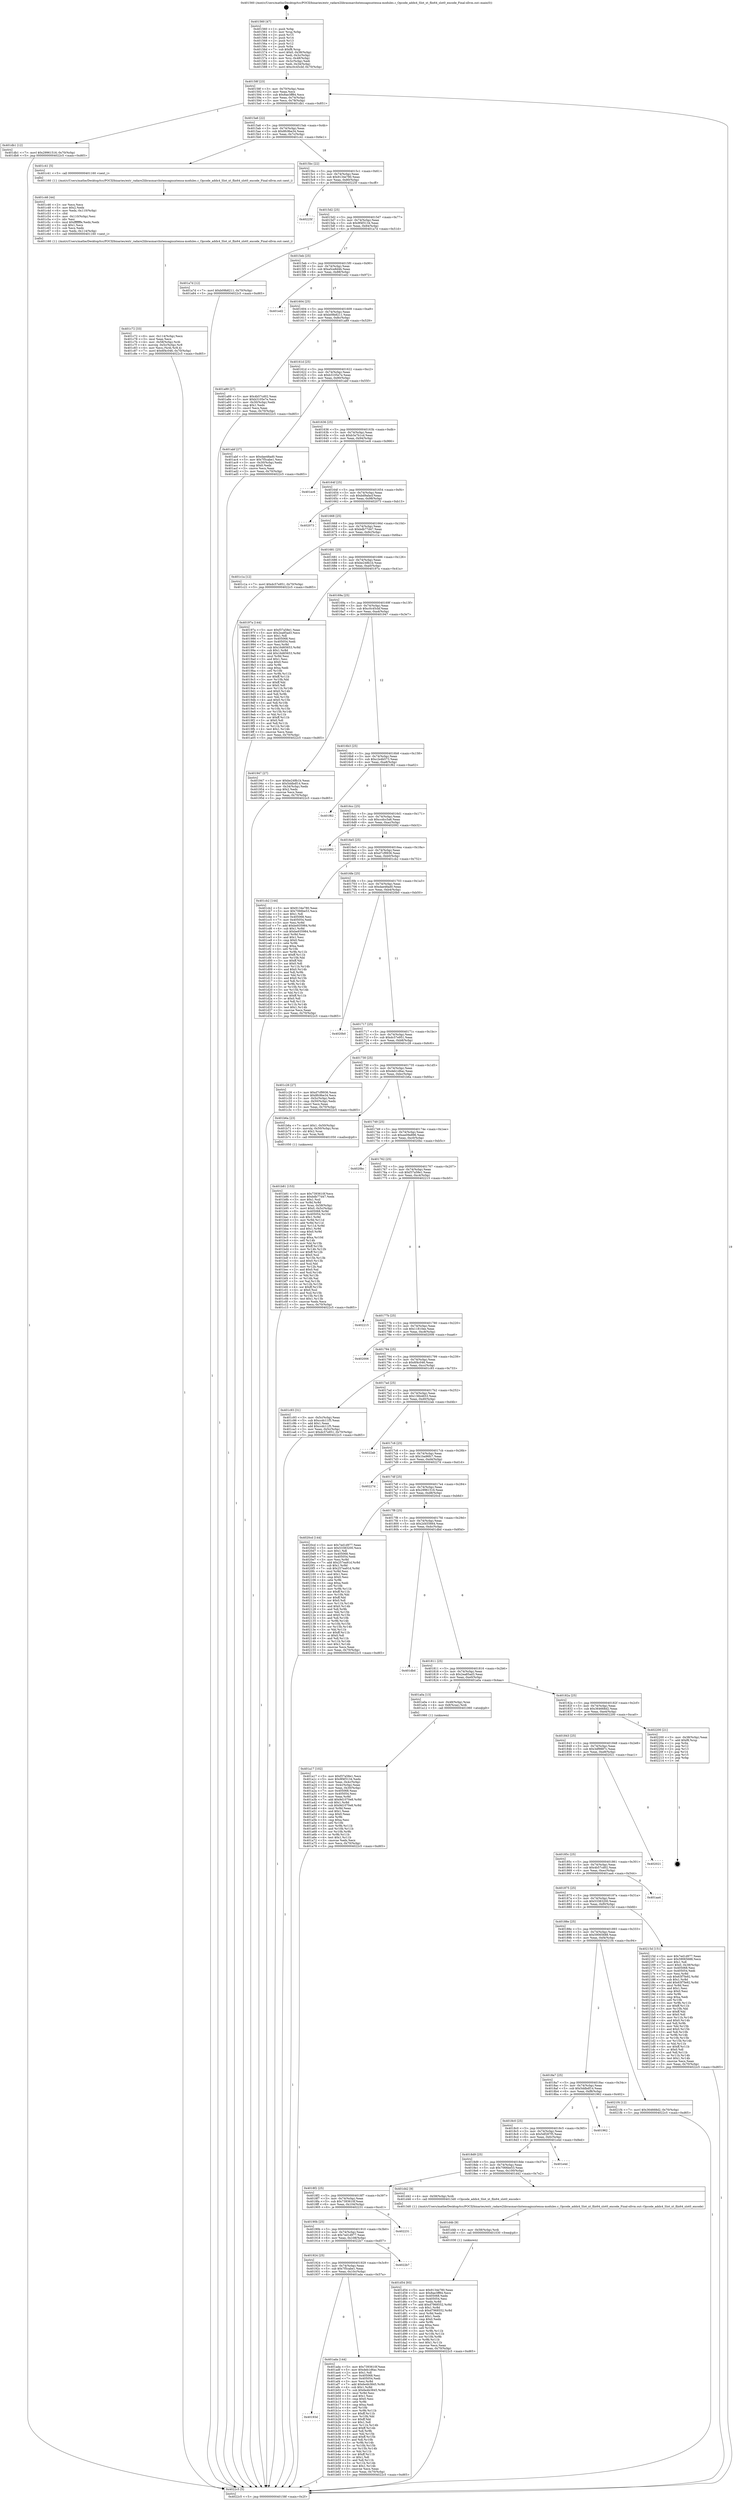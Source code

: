 digraph "0x401560" {
  label = "0x401560 (/mnt/c/Users/mathe/Desktop/tcc/POCII/binaries/extr_radare2librasmarchxtensagnuxtensa-modules.c_Opcode_addx4_Slot_xt_flix64_slot0_encode_Final-ollvm.out::main(0))"
  labelloc = "t"
  node[shape=record]

  Entry [label="",width=0.3,height=0.3,shape=circle,fillcolor=black,style=filled]
  "0x40158f" [label="{
     0x40158f [23]\l
     | [instrs]\l
     &nbsp;&nbsp;0x40158f \<+3\>: mov -0x70(%rbp),%eax\l
     &nbsp;&nbsp;0x401592 \<+2\>: mov %eax,%ecx\l
     &nbsp;&nbsp;0x401594 \<+6\>: sub $0x8ae3ff84,%ecx\l
     &nbsp;&nbsp;0x40159a \<+3\>: mov %eax,-0x74(%rbp)\l
     &nbsp;&nbsp;0x40159d \<+3\>: mov %ecx,-0x78(%rbp)\l
     &nbsp;&nbsp;0x4015a0 \<+6\>: je 0000000000401db1 \<main+0x851\>\l
  }"]
  "0x401db1" [label="{
     0x401db1 [12]\l
     | [instrs]\l
     &nbsp;&nbsp;0x401db1 \<+7\>: movl $0x29961516,-0x70(%rbp)\l
     &nbsp;&nbsp;0x401db8 \<+5\>: jmp 00000000004022c5 \<main+0xd65\>\l
  }"]
  "0x4015a6" [label="{
     0x4015a6 [22]\l
     | [instrs]\l
     &nbsp;&nbsp;0x4015a6 \<+5\>: jmp 00000000004015ab \<main+0x4b\>\l
     &nbsp;&nbsp;0x4015ab \<+3\>: mov -0x74(%rbp),%eax\l
     &nbsp;&nbsp;0x4015ae \<+5\>: sub $0x8fc9be34,%eax\l
     &nbsp;&nbsp;0x4015b3 \<+3\>: mov %eax,-0x7c(%rbp)\l
     &nbsp;&nbsp;0x4015b6 \<+6\>: je 0000000000401c41 \<main+0x6e1\>\l
  }"]
  Exit [label="",width=0.3,height=0.3,shape=circle,fillcolor=black,style=filled,peripheries=2]
  "0x401c41" [label="{
     0x401c41 [5]\l
     | [instrs]\l
     &nbsp;&nbsp;0x401c41 \<+5\>: call 0000000000401160 \<next_i\>\l
     | [calls]\l
     &nbsp;&nbsp;0x401160 \{1\} (/mnt/c/Users/mathe/Desktop/tcc/POCII/binaries/extr_radare2librasmarchxtensagnuxtensa-modules.c_Opcode_addx4_Slot_xt_flix64_slot0_encode_Final-ollvm.out::next_i)\l
  }"]
  "0x4015bc" [label="{
     0x4015bc [22]\l
     | [instrs]\l
     &nbsp;&nbsp;0x4015bc \<+5\>: jmp 00000000004015c1 \<main+0x61\>\l
     &nbsp;&nbsp;0x4015c1 \<+3\>: mov -0x74(%rbp),%eax\l
     &nbsp;&nbsp;0x4015c4 \<+5\>: sub $0x9134e780,%eax\l
     &nbsp;&nbsp;0x4015c9 \<+3\>: mov %eax,-0x80(%rbp)\l
     &nbsp;&nbsp;0x4015cc \<+6\>: je 000000000040225f \<main+0xcff\>\l
  }"]
  "0x401d54" [label="{
     0x401d54 [93]\l
     | [instrs]\l
     &nbsp;&nbsp;0x401d54 \<+5\>: mov $0x9134e780,%eax\l
     &nbsp;&nbsp;0x401d59 \<+5\>: mov $0x8ae3ff84,%ecx\l
     &nbsp;&nbsp;0x401d5e \<+7\>: mov 0x405068,%edx\l
     &nbsp;&nbsp;0x401d65 \<+7\>: mov 0x405054,%esi\l
     &nbsp;&nbsp;0x401d6c \<+3\>: mov %edx,%r8d\l
     &nbsp;&nbsp;0x401d6f \<+7\>: add $0xd7968552,%r8d\l
     &nbsp;&nbsp;0x401d76 \<+4\>: sub $0x1,%r8d\l
     &nbsp;&nbsp;0x401d7a \<+7\>: sub $0xd7968552,%r8d\l
     &nbsp;&nbsp;0x401d81 \<+4\>: imul %r8d,%edx\l
     &nbsp;&nbsp;0x401d85 \<+3\>: and $0x1,%edx\l
     &nbsp;&nbsp;0x401d88 \<+3\>: cmp $0x0,%edx\l
     &nbsp;&nbsp;0x401d8b \<+4\>: sete %r9b\l
     &nbsp;&nbsp;0x401d8f \<+3\>: cmp $0xa,%esi\l
     &nbsp;&nbsp;0x401d92 \<+4\>: setl %r10b\l
     &nbsp;&nbsp;0x401d96 \<+3\>: mov %r9b,%r11b\l
     &nbsp;&nbsp;0x401d99 \<+3\>: and %r10b,%r11b\l
     &nbsp;&nbsp;0x401d9c \<+3\>: xor %r10b,%r9b\l
     &nbsp;&nbsp;0x401d9f \<+3\>: or %r9b,%r11b\l
     &nbsp;&nbsp;0x401da2 \<+4\>: test $0x1,%r11b\l
     &nbsp;&nbsp;0x401da6 \<+3\>: cmovne %ecx,%eax\l
     &nbsp;&nbsp;0x401da9 \<+3\>: mov %eax,-0x70(%rbp)\l
     &nbsp;&nbsp;0x401dac \<+5\>: jmp 00000000004022c5 \<main+0xd65\>\l
  }"]
  "0x40225f" [label="{
     0x40225f\l
  }", style=dashed]
  "0x4015d2" [label="{
     0x4015d2 [25]\l
     | [instrs]\l
     &nbsp;&nbsp;0x4015d2 \<+5\>: jmp 00000000004015d7 \<main+0x77\>\l
     &nbsp;&nbsp;0x4015d7 \<+3\>: mov -0x74(%rbp),%eax\l
     &nbsp;&nbsp;0x4015da \<+5\>: sub $0x9f4f3134,%eax\l
     &nbsp;&nbsp;0x4015df \<+6\>: mov %eax,-0x84(%rbp)\l
     &nbsp;&nbsp;0x4015e5 \<+6\>: je 0000000000401a7d \<main+0x51d\>\l
  }"]
  "0x401d4b" [label="{
     0x401d4b [9]\l
     | [instrs]\l
     &nbsp;&nbsp;0x401d4b \<+4\>: mov -0x58(%rbp),%rdi\l
     &nbsp;&nbsp;0x401d4f \<+5\>: call 0000000000401030 \<free@plt\>\l
     | [calls]\l
     &nbsp;&nbsp;0x401030 \{1\} (unknown)\l
  }"]
  "0x401a7d" [label="{
     0x401a7d [12]\l
     | [instrs]\l
     &nbsp;&nbsp;0x401a7d \<+7\>: movl $0xb09b8211,-0x70(%rbp)\l
     &nbsp;&nbsp;0x401a84 \<+5\>: jmp 00000000004022c5 \<main+0xd65\>\l
  }"]
  "0x4015eb" [label="{
     0x4015eb [25]\l
     | [instrs]\l
     &nbsp;&nbsp;0x4015eb \<+5\>: jmp 00000000004015f0 \<main+0x90\>\l
     &nbsp;&nbsp;0x4015f0 \<+3\>: mov -0x74(%rbp),%eax\l
     &nbsp;&nbsp;0x4015f3 \<+5\>: sub $0xa5ce8d4b,%eax\l
     &nbsp;&nbsp;0x4015f8 \<+6\>: mov %eax,-0x88(%rbp)\l
     &nbsp;&nbsp;0x4015fe \<+6\>: je 0000000000401ed2 \<main+0x972\>\l
  }"]
  "0x401c72" [label="{
     0x401c72 [33]\l
     | [instrs]\l
     &nbsp;&nbsp;0x401c72 \<+6\>: mov -0x114(%rbp),%ecx\l
     &nbsp;&nbsp;0x401c78 \<+3\>: imul %eax,%ecx\l
     &nbsp;&nbsp;0x401c7b \<+4\>: mov -0x58(%rbp),%rdi\l
     &nbsp;&nbsp;0x401c7f \<+4\>: movslq -0x5c(%rbp),%r8\l
     &nbsp;&nbsp;0x401c83 \<+4\>: mov %ecx,(%rdi,%r8,4)\l
     &nbsp;&nbsp;0x401c87 \<+7\>: movl $0x6f4c046,-0x70(%rbp)\l
     &nbsp;&nbsp;0x401c8e \<+5\>: jmp 00000000004022c5 \<main+0xd65\>\l
  }"]
  "0x401ed2" [label="{
     0x401ed2\l
  }", style=dashed]
  "0x401604" [label="{
     0x401604 [25]\l
     | [instrs]\l
     &nbsp;&nbsp;0x401604 \<+5\>: jmp 0000000000401609 \<main+0xa9\>\l
     &nbsp;&nbsp;0x401609 \<+3\>: mov -0x74(%rbp),%eax\l
     &nbsp;&nbsp;0x40160c \<+5\>: sub $0xb09b8211,%eax\l
     &nbsp;&nbsp;0x401611 \<+6\>: mov %eax,-0x8c(%rbp)\l
     &nbsp;&nbsp;0x401617 \<+6\>: je 0000000000401a89 \<main+0x529\>\l
  }"]
  "0x401c46" [label="{
     0x401c46 [44]\l
     | [instrs]\l
     &nbsp;&nbsp;0x401c46 \<+2\>: xor %ecx,%ecx\l
     &nbsp;&nbsp;0x401c48 \<+5\>: mov $0x2,%edx\l
     &nbsp;&nbsp;0x401c4d \<+6\>: mov %edx,-0x110(%rbp)\l
     &nbsp;&nbsp;0x401c53 \<+1\>: cltd\l
     &nbsp;&nbsp;0x401c54 \<+6\>: mov -0x110(%rbp),%esi\l
     &nbsp;&nbsp;0x401c5a \<+2\>: idiv %esi\l
     &nbsp;&nbsp;0x401c5c \<+6\>: imul $0xfffffffe,%edx,%edx\l
     &nbsp;&nbsp;0x401c62 \<+3\>: sub $0x1,%ecx\l
     &nbsp;&nbsp;0x401c65 \<+2\>: sub %ecx,%edx\l
     &nbsp;&nbsp;0x401c67 \<+6\>: mov %edx,-0x114(%rbp)\l
     &nbsp;&nbsp;0x401c6d \<+5\>: call 0000000000401160 \<next_i\>\l
     | [calls]\l
     &nbsp;&nbsp;0x401160 \{1\} (/mnt/c/Users/mathe/Desktop/tcc/POCII/binaries/extr_radare2librasmarchxtensagnuxtensa-modules.c_Opcode_addx4_Slot_xt_flix64_slot0_encode_Final-ollvm.out::next_i)\l
  }"]
  "0x401a89" [label="{
     0x401a89 [27]\l
     | [instrs]\l
     &nbsp;&nbsp;0x401a89 \<+5\>: mov $0x4b57cd02,%eax\l
     &nbsp;&nbsp;0x401a8e \<+5\>: mov $0xb3105e7e,%ecx\l
     &nbsp;&nbsp;0x401a93 \<+3\>: mov -0x30(%rbp),%edx\l
     &nbsp;&nbsp;0x401a96 \<+3\>: cmp $0x1,%edx\l
     &nbsp;&nbsp;0x401a99 \<+3\>: cmovl %ecx,%eax\l
     &nbsp;&nbsp;0x401a9c \<+3\>: mov %eax,-0x70(%rbp)\l
     &nbsp;&nbsp;0x401a9f \<+5\>: jmp 00000000004022c5 \<main+0xd65\>\l
  }"]
  "0x40161d" [label="{
     0x40161d [25]\l
     | [instrs]\l
     &nbsp;&nbsp;0x40161d \<+5\>: jmp 0000000000401622 \<main+0xc2\>\l
     &nbsp;&nbsp;0x401622 \<+3\>: mov -0x74(%rbp),%eax\l
     &nbsp;&nbsp;0x401625 \<+5\>: sub $0xb3105e7e,%eax\l
     &nbsp;&nbsp;0x40162a \<+6\>: mov %eax,-0x90(%rbp)\l
     &nbsp;&nbsp;0x401630 \<+6\>: je 0000000000401abf \<main+0x55f\>\l
  }"]
  "0x401b81" [label="{
     0x401b81 [153]\l
     | [instrs]\l
     &nbsp;&nbsp;0x401b81 \<+5\>: mov $0x7393610f,%ecx\l
     &nbsp;&nbsp;0x401b86 \<+5\>: mov $0xbdb77d47,%edx\l
     &nbsp;&nbsp;0x401b8b \<+3\>: mov $0x1,%sil\l
     &nbsp;&nbsp;0x401b8e \<+3\>: xor %r8d,%r8d\l
     &nbsp;&nbsp;0x401b91 \<+4\>: mov %rax,-0x58(%rbp)\l
     &nbsp;&nbsp;0x401b95 \<+7\>: movl $0x0,-0x5c(%rbp)\l
     &nbsp;&nbsp;0x401b9c \<+8\>: mov 0x405068,%r9d\l
     &nbsp;&nbsp;0x401ba4 \<+8\>: mov 0x405054,%r10d\l
     &nbsp;&nbsp;0x401bac \<+4\>: sub $0x1,%r8d\l
     &nbsp;&nbsp;0x401bb0 \<+3\>: mov %r9d,%r11d\l
     &nbsp;&nbsp;0x401bb3 \<+3\>: add %r8d,%r11d\l
     &nbsp;&nbsp;0x401bb6 \<+4\>: imul %r11d,%r9d\l
     &nbsp;&nbsp;0x401bba \<+4\>: and $0x1,%r9d\l
     &nbsp;&nbsp;0x401bbe \<+4\>: cmp $0x0,%r9d\l
     &nbsp;&nbsp;0x401bc2 \<+3\>: sete %bl\l
     &nbsp;&nbsp;0x401bc5 \<+4\>: cmp $0xa,%r10d\l
     &nbsp;&nbsp;0x401bc9 \<+4\>: setl %r14b\l
     &nbsp;&nbsp;0x401bcd \<+3\>: mov %bl,%r15b\l
     &nbsp;&nbsp;0x401bd0 \<+4\>: xor $0xff,%r15b\l
     &nbsp;&nbsp;0x401bd4 \<+3\>: mov %r14b,%r12b\l
     &nbsp;&nbsp;0x401bd7 \<+4\>: xor $0xff,%r12b\l
     &nbsp;&nbsp;0x401bdb \<+4\>: xor $0x0,%sil\l
     &nbsp;&nbsp;0x401bdf \<+3\>: mov %r15b,%r13b\l
     &nbsp;&nbsp;0x401be2 \<+4\>: and $0x0,%r13b\l
     &nbsp;&nbsp;0x401be6 \<+3\>: and %sil,%bl\l
     &nbsp;&nbsp;0x401be9 \<+3\>: mov %r12b,%al\l
     &nbsp;&nbsp;0x401bec \<+2\>: and $0x0,%al\l
     &nbsp;&nbsp;0x401bee \<+3\>: and %sil,%r14b\l
     &nbsp;&nbsp;0x401bf1 \<+3\>: or %bl,%r13b\l
     &nbsp;&nbsp;0x401bf4 \<+3\>: or %r14b,%al\l
     &nbsp;&nbsp;0x401bf7 \<+3\>: xor %al,%r13b\l
     &nbsp;&nbsp;0x401bfa \<+3\>: or %r12b,%r15b\l
     &nbsp;&nbsp;0x401bfd \<+4\>: xor $0xff,%r15b\l
     &nbsp;&nbsp;0x401c01 \<+4\>: or $0x0,%sil\l
     &nbsp;&nbsp;0x401c05 \<+3\>: and %sil,%r15b\l
     &nbsp;&nbsp;0x401c08 \<+3\>: or %r15b,%r13b\l
     &nbsp;&nbsp;0x401c0b \<+4\>: test $0x1,%r13b\l
     &nbsp;&nbsp;0x401c0f \<+3\>: cmovne %edx,%ecx\l
     &nbsp;&nbsp;0x401c12 \<+3\>: mov %ecx,-0x70(%rbp)\l
     &nbsp;&nbsp;0x401c15 \<+5\>: jmp 00000000004022c5 \<main+0xd65\>\l
  }"]
  "0x401abf" [label="{
     0x401abf [27]\l
     | [instrs]\l
     &nbsp;&nbsp;0x401abf \<+5\>: mov $0xdae48ad0,%eax\l
     &nbsp;&nbsp;0x401ac4 \<+5\>: mov $0x7f5cabe1,%ecx\l
     &nbsp;&nbsp;0x401ac9 \<+3\>: mov -0x30(%rbp),%edx\l
     &nbsp;&nbsp;0x401acc \<+3\>: cmp $0x0,%edx\l
     &nbsp;&nbsp;0x401acf \<+3\>: cmove %ecx,%eax\l
     &nbsp;&nbsp;0x401ad2 \<+3\>: mov %eax,-0x70(%rbp)\l
     &nbsp;&nbsp;0x401ad5 \<+5\>: jmp 00000000004022c5 \<main+0xd65\>\l
  }"]
  "0x401636" [label="{
     0x401636 [25]\l
     | [instrs]\l
     &nbsp;&nbsp;0x401636 \<+5\>: jmp 000000000040163b \<main+0xdb\>\l
     &nbsp;&nbsp;0x40163b \<+3\>: mov -0x74(%rbp),%eax\l
     &nbsp;&nbsp;0x40163e \<+5\>: sub $0xb3a7b1cd,%eax\l
     &nbsp;&nbsp;0x401643 \<+6\>: mov %eax,-0x94(%rbp)\l
     &nbsp;&nbsp;0x401649 \<+6\>: je 0000000000401ec6 \<main+0x966\>\l
  }"]
  "0x40193d" [label="{
     0x40193d\l
  }", style=dashed]
  "0x401ec6" [label="{
     0x401ec6\l
  }", style=dashed]
  "0x40164f" [label="{
     0x40164f [25]\l
     | [instrs]\l
     &nbsp;&nbsp;0x40164f \<+5\>: jmp 0000000000401654 \<main+0xf4\>\l
     &nbsp;&nbsp;0x401654 \<+3\>: mov -0x74(%rbp),%eax\l
     &nbsp;&nbsp;0x401657 \<+5\>: sub $0xbd9afacf,%eax\l
     &nbsp;&nbsp;0x40165c \<+6\>: mov %eax,-0x98(%rbp)\l
     &nbsp;&nbsp;0x401662 \<+6\>: je 0000000000402073 \<main+0xb13\>\l
  }"]
  "0x401ada" [label="{
     0x401ada [144]\l
     | [instrs]\l
     &nbsp;&nbsp;0x401ada \<+5\>: mov $0x7393610f,%eax\l
     &nbsp;&nbsp;0x401adf \<+5\>: mov $0xdeb1d6ac,%ecx\l
     &nbsp;&nbsp;0x401ae4 \<+2\>: mov $0x1,%dl\l
     &nbsp;&nbsp;0x401ae6 \<+7\>: mov 0x405068,%esi\l
     &nbsp;&nbsp;0x401aed \<+7\>: mov 0x405054,%edi\l
     &nbsp;&nbsp;0x401af4 \<+3\>: mov %esi,%r8d\l
     &nbsp;&nbsp;0x401af7 \<+7\>: add $0x6e4b3845,%r8d\l
     &nbsp;&nbsp;0x401afe \<+4\>: sub $0x1,%r8d\l
     &nbsp;&nbsp;0x401b02 \<+7\>: sub $0x6e4b3845,%r8d\l
     &nbsp;&nbsp;0x401b09 \<+4\>: imul %r8d,%esi\l
     &nbsp;&nbsp;0x401b0d \<+3\>: and $0x1,%esi\l
     &nbsp;&nbsp;0x401b10 \<+3\>: cmp $0x0,%esi\l
     &nbsp;&nbsp;0x401b13 \<+4\>: sete %r9b\l
     &nbsp;&nbsp;0x401b17 \<+3\>: cmp $0xa,%edi\l
     &nbsp;&nbsp;0x401b1a \<+4\>: setl %r10b\l
     &nbsp;&nbsp;0x401b1e \<+3\>: mov %r9b,%r11b\l
     &nbsp;&nbsp;0x401b21 \<+4\>: xor $0xff,%r11b\l
     &nbsp;&nbsp;0x401b25 \<+3\>: mov %r10b,%bl\l
     &nbsp;&nbsp;0x401b28 \<+3\>: xor $0xff,%bl\l
     &nbsp;&nbsp;0x401b2b \<+3\>: xor $0x1,%dl\l
     &nbsp;&nbsp;0x401b2e \<+3\>: mov %r11b,%r14b\l
     &nbsp;&nbsp;0x401b31 \<+4\>: and $0xff,%r14b\l
     &nbsp;&nbsp;0x401b35 \<+3\>: and %dl,%r9b\l
     &nbsp;&nbsp;0x401b38 \<+3\>: mov %bl,%r15b\l
     &nbsp;&nbsp;0x401b3b \<+4\>: and $0xff,%r15b\l
     &nbsp;&nbsp;0x401b3f \<+3\>: and %dl,%r10b\l
     &nbsp;&nbsp;0x401b42 \<+3\>: or %r9b,%r14b\l
     &nbsp;&nbsp;0x401b45 \<+3\>: or %r10b,%r15b\l
     &nbsp;&nbsp;0x401b48 \<+3\>: xor %r15b,%r14b\l
     &nbsp;&nbsp;0x401b4b \<+3\>: or %bl,%r11b\l
     &nbsp;&nbsp;0x401b4e \<+4\>: xor $0xff,%r11b\l
     &nbsp;&nbsp;0x401b52 \<+3\>: or $0x1,%dl\l
     &nbsp;&nbsp;0x401b55 \<+3\>: and %dl,%r11b\l
     &nbsp;&nbsp;0x401b58 \<+3\>: or %r11b,%r14b\l
     &nbsp;&nbsp;0x401b5b \<+4\>: test $0x1,%r14b\l
     &nbsp;&nbsp;0x401b5f \<+3\>: cmovne %ecx,%eax\l
     &nbsp;&nbsp;0x401b62 \<+3\>: mov %eax,-0x70(%rbp)\l
     &nbsp;&nbsp;0x401b65 \<+5\>: jmp 00000000004022c5 \<main+0xd65\>\l
  }"]
  "0x402073" [label="{
     0x402073\l
  }", style=dashed]
  "0x401668" [label="{
     0x401668 [25]\l
     | [instrs]\l
     &nbsp;&nbsp;0x401668 \<+5\>: jmp 000000000040166d \<main+0x10d\>\l
     &nbsp;&nbsp;0x40166d \<+3\>: mov -0x74(%rbp),%eax\l
     &nbsp;&nbsp;0x401670 \<+5\>: sub $0xbdb77d47,%eax\l
     &nbsp;&nbsp;0x401675 \<+6\>: mov %eax,-0x9c(%rbp)\l
     &nbsp;&nbsp;0x40167b \<+6\>: je 0000000000401c1a \<main+0x6ba\>\l
  }"]
  "0x401924" [label="{
     0x401924 [25]\l
     | [instrs]\l
     &nbsp;&nbsp;0x401924 \<+5\>: jmp 0000000000401929 \<main+0x3c9\>\l
     &nbsp;&nbsp;0x401929 \<+3\>: mov -0x74(%rbp),%eax\l
     &nbsp;&nbsp;0x40192c \<+5\>: sub $0x7f5cabe1,%eax\l
     &nbsp;&nbsp;0x401931 \<+6\>: mov %eax,-0x10c(%rbp)\l
     &nbsp;&nbsp;0x401937 \<+6\>: je 0000000000401ada \<main+0x57a\>\l
  }"]
  "0x401c1a" [label="{
     0x401c1a [12]\l
     | [instrs]\l
     &nbsp;&nbsp;0x401c1a \<+7\>: movl $0xdc57e951,-0x70(%rbp)\l
     &nbsp;&nbsp;0x401c21 \<+5\>: jmp 00000000004022c5 \<main+0xd65\>\l
  }"]
  "0x401681" [label="{
     0x401681 [25]\l
     | [instrs]\l
     &nbsp;&nbsp;0x401681 \<+5\>: jmp 0000000000401686 \<main+0x126\>\l
     &nbsp;&nbsp;0x401686 \<+3\>: mov -0x74(%rbp),%eax\l
     &nbsp;&nbsp;0x401689 \<+5\>: sub $0xbe248b1b,%eax\l
     &nbsp;&nbsp;0x40168e \<+6\>: mov %eax,-0xa0(%rbp)\l
     &nbsp;&nbsp;0x401694 \<+6\>: je 000000000040197a \<main+0x41a\>\l
  }"]
  "0x4022b7" [label="{
     0x4022b7\l
  }", style=dashed]
  "0x40197a" [label="{
     0x40197a [144]\l
     | [instrs]\l
     &nbsp;&nbsp;0x40197a \<+5\>: mov $0xf37a58e1,%eax\l
     &nbsp;&nbsp;0x40197f \<+5\>: mov $0x2ea85ad3,%ecx\l
     &nbsp;&nbsp;0x401984 \<+2\>: mov $0x1,%dl\l
     &nbsp;&nbsp;0x401986 \<+7\>: mov 0x405068,%esi\l
     &nbsp;&nbsp;0x40198d \<+7\>: mov 0x405054,%edi\l
     &nbsp;&nbsp;0x401994 \<+3\>: mov %esi,%r8d\l
     &nbsp;&nbsp;0x401997 \<+7\>: sub $0x16d65653,%r8d\l
     &nbsp;&nbsp;0x40199e \<+4\>: sub $0x1,%r8d\l
     &nbsp;&nbsp;0x4019a2 \<+7\>: add $0x16d65653,%r8d\l
     &nbsp;&nbsp;0x4019a9 \<+4\>: imul %r8d,%esi\l
     &nbsp;&nbsp;0x4019ad \<+3\>: and $0x1,%esi\l
     &nbsp;&nbsp;0x4019b0 \<+3\>: cmp $0x0,%esi\l
     &nbsp;&nbsp;0x4019b3 \<+4\>: sete %r9b\l
     &nbsp;&nbsp;0x4019b7 \<+3\>: cmp $0xa,%edi\l
     &nbsp;&nbsp;0x4019ba \<+4\>: setl %r10b\l
     &nbsp;&nbsp;0x4019be \<+3\>: mov %r9b,%r11b\l
     &nbsp;&nbsp;0x4019c1 \<+4\>: xor $0xff,%r11b\l
     &nbsp;&nbsp;0x4019c5 \<+3\>: mov %r10b,%bl\l
     &nbsp;&nbsp;0x4019c8 \<+3\>: xor $0xff,%bl\l
     &nbsp;&nbsp;0x4019cb \<+3\>: xor $0x0,%dl\l
     &nbsp;&nbsp;0x4019ce \<+3\>: mov %r11b,%r14b\l
     &nbsp;&nbsp;0x4019d1 \<+4\>: and $0x0,%r14b\l
     &nbsp;&nbsp;0x4019d5 \<+3\>: and %dl,%r9b\l
     &nbsp;&nbsp;0x4019d8 \<+3\>: mov %bl,%r15b\l
     &nbsp;&nbsp;0x4019db \<+4\>: and $0x0,%r15b\l
     &nbsp;&nbsp;0x4019df \<+3\>: and %dl,%r10b\l
     &nbsp;&nbsp;0x4019e2 \<+3\>: or %r9b,%r14b\l
     &nbsp;&nbsp;0x4019e5 \<+3\>: or %r10b,%r15b\l
     &nbsp;&nbsp;0x4019e8 \<+3\>: xor %r15b,%r14b\l
     &nbsp;&nbsp;0x4019eb \<+3\>: or %bl,%r11b\l
     &nbsp;&nbsp;0x4019ee \<+4\>: xor $0xff,%r11b\l
     &nbsp;&nbsp;0x4019f2 \<+3\>: or $0x0,%dl\l
     &nbsp;&nbsp;0x4019f5 \<+3\>: and %dl,%r11b\l
     &nbsp;&nbsp;0x4019f8 \<+3\>: or %r11b,%r14b\l
     &nbsp;&nbsp;0x4019fb \<+4\>: test $0x1,%r14b\l
     &nbsp;&nbsp;0x4019ff \<+3\>: cmovne %ecx,%eax\l
     &nbsp;&nbsp;0x401a02 \<+3\>: mov %eax,-0x70(%rbp)\l
     &nbsp;&nbsp;0x401a05 \<+5\>: jmp 00000000004022c5 \<main+0xd65\>\l
  }"]
  "0x40169a" [label="{
     0x40169a [25]\l
     | [instrs]\l
     &nbsp;&nbsp;0x40169a \<+5\>: jmp 000000000040169f \<main+0x13f\>\l
     &nbsp;&nbsp;0x40169f \<+3\>: mov -0x74(%rbp),%eax\l
     &nbsp;&nbsp;0x4016a2 \<+5\>: sub $0xc0c45cbf,%eax\l
     &nbsp;&nbsp;0x4016a7 \<+6\>: mov %eax,-0xa4(%rbp)\l
     &nbsp;&nbsp;0x4016ad \<+6\>: je 0000000000401947 \<main+0x3e7\>\l
  }"]
  "0x40190b" [label="{
     0x40190b [25]\l
     | [instrs]\l
     &nbsp;&nbsp;0x40190b \<+5\>: jmp 0000000000401910 \<main+0x3b0\>\l
     &nbsp;&nbsp;0x401910 \<+3\>: mov -0x74(%rbp),%eax\l
     &nbsp;&nbsp;0x401913 \<+5\>: sub $0x7ed1d977,%eax\l
     &nbsp;&nbsp;0x401918 \<+6\>: mov %eax,-0x108(%rbp)\l
     &nbsp;&nbsp;0x40191e \<+6\>: je 00000000004022b7 \<main+0xd57\>\l
  }"]
  "0x401947" [label="{
     0x401947 [27]\l
     | [instrs]\l
     &nbsp;&nbsp;0x401947 \<+5\>: mov $0xbe248b1b,%eax\l
     &nbsp;&nbsp;0x40194c \<+5\>: mov $0x5ddbdf14,%ecx\l
     &nbsp;&nbsp;0x401951 \<+3\>: mov -0x34(%rbp),%edx\l
     &nbsp;&nbsp;0x401954 \<+3\>: cmp $0x2,%edx\l
     &nbsp;&nbsp;0x401957 \<+3\>: cmovne %ecx,%eax\l
     &nbsp;&nbsp;0x40195a \<+3\>: mov %eax,-0x70(%rbp)\l
     &nbsp;&nbsp;0x40195d \<+5\>: jmp 00000000004022c5 \<main+0xd65\>\l
  }"]
  "0x4016b3" [label="{
     0x4016b3 [25]\l
     | [instrs]\l
     &nbsp;&nbsp;0x4016b3 \<+5\>: jmp 00000000004016b8 \<main+0x158\>\l
     &nbsp;&nbsp;0x4016b8 \<+3\>: mov -0x74(%rbp),%eax\l
     &nbsp;&nbsp;0x4016bb \<+5\>: sub $0xc2e4b573,%eax\l
     &nbsp;&nbsp;0x4016c0 \<+6\>: mov %eax,-0xa8(%rbp)\l
     &nbsp;&nbsp;0x4016c6 \<+6\>: je 0000000000401f62 \<main+0xa02\>\l
  }"]
  "0x4022c5" [label="{
     0x4022c5 [5]\l
     | [instrs]\l
     &nbsp;&nbsp;0x4022c5 \<+5\>: jmp 000000000040158f \<main+0x2f\>\l
  }"]
  "0x401560" [label="{
     0x401560 [47]\l
     | [instrs]\l
     &nbsp;&nbsp;0x401560 \<+1\>: push %rbp\l
     &nbsp;&nbsp;0x401561 \<+3\>: mov %rsp,%rbp\l
     &nbsp;&nbsp;0x401564 \<+2\>: push %r15\l
     &nbsp;&nbsp;0x401566 \<+2\>: push %r14\l
     &nbsp;&nbsp;0x401568 \<+2\>: push %r13\l
     &nbsp;&nbsp;0x40156a \<+2\>: push %r12\l
     &nbsp;&nbsp;0x40156c \<+1\>: push %rbx\l
     &nbsp;&nbsp;0x40156d \<+7\>: sub $0xf8,%rsp\l
     &nbsp;&nbsp;0x401574 \<+7\>: movl $0x0,-0x38(%rbp)\l
     &nbsp;&nbsp;0x40157b \<+3\>: mov %edi,-0x3c(%rbp)\l
     &nbsp;&nbsp;0x40157e \<+4\>: mov %rsi,-0x48(%rbp)\l
     &nbsp;&nbsp;0x401582 \<+3\>: mov -0x3c(%rbp),%edi\l
     &nbsp;&nbsp;0x401585 \<+3\>: mov %edi,-0x34(%rbp)\l
     &nbsp;&nbsp;0x401588 \<+7\>: movl $0xc0c45cbf,-0x70(%rbp)\l
  }"]
  "0x402231" [label="{
     0x402231\l
  }", style=dashed]
  "0x401f62" [label="{
     0x401f62\l
  }", style=dashed]
  "0x4016cc" [label="{
     0x4016cc [25]\l
     | [instrs]\l
     &nbsp;&nbsp;0x4016cc \<+5\>: jmp 00000000004016d1 \<main+0x171\>\l
     &nbsp;&nbsp;0x4016d1 \<+3\>: mov -0x74(%rbp),%eax\l
     &nbsp;&nbsp;0x4016d4 \<+5\>: sub $0xccdcc5a6,%eax\l
     &nbsp;&nbsp;0x4016d9 \<+6\>: mov %eax,-0xac(%rbp)\l
     &nbsp;&nbsp;0x4016df \<+6\>: je 0000000000402092 \<main+0xb32\>\l
  }"]
  "0x4018f2" [label="{
     0x4018f2 [25]\l
     | [instrs]\l
     &nbsp;&nbsp;0x4018f2 \<+5\>: jmp 00000000004018f7 \<main+0x397\>\l
     &nbsp;&nbsp;0x4018f7 \<+3\>: mov -0x74(%rbp),%eax\l
     &nbsp;&nbsp;0x4018fa \<+5\>: sub $0x7393610f,%eax\l
     &nbsp;&nbsp;0x4018ff \<+6\>: mov %eax,-0x104(%rbp)\l
     &nbsp;&nbsp;0x401905 \<+6\>: je 0000000000402231 \<main+0xcd1\>\l
  }"]
  "0x402092" [label="{
     0x402092\l
  }", style=dashed]
  "0x4016e5" [label="{
     0x4016e5 [25]\l
     | [instrs]\l
     &nbsp;&nbsp;0x4016e5 \<+5\>: jmp 00000000004016ea \<main+0x18a\>\l
     &nbsp;&nbsp;0x4016ea \<+3\>: mov -0x74(%rbp),%eax\l
     &nbsp;&nbsp;0x4016ed \<+5\>: sub $0xd7cf9936,%eax\l
     &nbsp;&nbsp;0x4016f2 \<+6\>: mov %eax,-0xb0(%rbp)\l
     &nbsp;&nbsp;0x4016f8 \<+6\>: je 0000000000401cb2 \<main+0x752\>\l
  }"]
  "0x401d42" [label="{
     0x401d42 [9]\l
     | [instrs]\l
     &nbsp;&nbsp;0x401d42 \<+4\>: mov -0x58(%rbp),%rdi\l
     &nbsp;&nbsp;0x401d46 \<+5\>: call 00000000004013d0 \<Opcode_addx4_Slot_xt_flix64_slot0_encode\>\l
     | [calls]\l
     &nbsp;&nbsp;0x4013d0 \{1\} (/mnt/c/Users/mathe/Desktop/tcc/POCII/binaries/extr_radare2librasmarchxtensagnuxtensa-modules.c_Opcode_addx4_Slot_xt_flix64_slot0_encode_Final-ollvm.out::Opcode_addx4_Slot_xt_flix64_slot0_encode)\l
  }"]
  "0x401cb2" [label="{
     0x401cb2 [144]\l
     | [instrs]\l
     &nbsp;&nbsp;0x401cb2 \<+5\>: mov $0x9134e780,%eax\l
     &nbsp;&nbsp;0x401cb7 \<+5\>: mov $0x7066be53,%ecx\l
     &nbsp;&nbsp;0x401cbc \<+2\>: mov $0x1,%dl\l
     &nbsp;&nbsp;0x401cbe \<+7\>: mov 0x405068,%esi\l
     &nbsp;&nbsp;0x401cc5 \<+7\>: mov 0x405054,%edi\l
     &nbsp;&nbsp;0x401ccc \<+3\>: mov %esi,%r8d\l
     &nbsp;&nbsp;0x401ccf \<+7\>: add $0xbe935984,%r8d\l
     &nbsp;&nbsp;0x401cd6 \<+4\>: sub $0x1,%r8d\l
     &nbsp;&nbsp;0x401cda \<+7\>: sub $0xbe935984,%r8d\l
     &nbsp;&nbsp;0x401ce1 \<+4\>: imul %r8d,%esi\l
     &nbsp;&nbsp;0x401ce5 \<+3\>: and $0x1,%esi\l
     &nbsp;&nbsp;0x401ce8 \<+3\>: cmp $0x0,%esi\l
     &nbsp;&nbsp;0x401ceb \<+4\>: sete %r9b\l
     &nbsp;&nbsp;0x401cef \<+3\>: cmp $0xa,%edi\l
     &nbsp;&nbsp;0x401cf2 \<+4\>: setl %r10b\l
     &nbsp;&nbsp;0x401cf6 \<+3\>: mov %r9b,%r11b\l
     &nbsp;&nbsp;0x401cf9 \<+4\>: xor $0xff,%r11b\l
     &nbsp;&nbsp;0x401cfd \<+3\>: mov %r10b,%bl\l
     &nbsp;&nbsp;0x401d00 \<+3\>: xor $0xff,%bl\l
     &nbsp;&nbsp;0x401d03 \<+3\>: xor $0x0,%dl\l
     &nbsp;&nbsp;0x401d06 \<+3\>: mov %r11b,%r14b\l
     &nbsp;&nbsp;0x401d09 \<+4\>: and $0x0,%r14b\l
     &nbsp;&nbsp;0x401d0d \<+3\>: and %dl,%r9b\l
     &nbsp;&nbsp;0x401d10 \<+3\>: mov %bl,%r15b\l
     &nbsp;&nbsp;0x401d13 \<+4\>: and $0x0,%r15b\l
     &nbsp;&nbsp;0x401d17 \<+3\>: and %dl,%r10b\l
     &nbsp;&nbsp;0x401d1a \<+3\>: or %r9b,%r14b\l
     &nbsp;&nbsp;0x401d1d \<+3\>: or %r10b,%r15b\l
     &nbsp;&nbsp;0x401d20 \<+3\>: xor %r15b,%r14b\l
     &nbsp;&nbsp;0x401d23 \<+3\>: or %bl,%r11b\l
     &nbsp;&nbsp;0x401d26 \<+4\>: xor $0xff,%r11b\l
     &nbsp;&nbsp;0x401d2a \<+3\>: or $0x0,%dl\l
     &nbsp;&nbsp;0x401d2d \<+3\>: and %dl,%r11b\l
     &nbsp;&nbsp;0x401d30 \<+3\>: or %r11b,%r14b\l
     &nbsp;&nbsp;0x401d33 \<+4\>: test $0x1,%r14b\l
     &nbsp;&nbsp;0x401d37 \<+3\>: cmovne %ecx,%eax\l
     &nbsp;&nbsp;0x401d3a \<+3\>: mov %eax,-0x70(%rbp)\l
     &nbsp;&nbsp;0x401d3d \<+5\>: jmp 00000000004022c5 \<main+0xd65\>\l
  }"]
  "0x4016fe" [label="{
     0x4016fe [25]\l
     | [instrs]\l
     &nbsp;&nbsp;0x4016fe \<+5\>: jmp 0000000000401703 \<main+0x1a3\>\l
     &nbsp;&nbsp;0x401703 \<+3\>: mov -0x74(%rbp),%eax\l
     &nbsp;&nbsp;0x401706 \<+5\>: sub $0xdae48ad0,%eax\l
     &nbsp;&nbsp;0x40170b \<+6\>: mov %eax,-0xb4(%rbp)\l
     &nbsp;&nbsp;0x401711 \<+6\>: je 00000000004020b0 \<main+0xb50\>\l
  }"]
  "0x4018d9" [label="{
     0x4018d9 [25]\l
     | [instrs]\l
     &nbsp;&nbsp;0x4018d9 \<+5\>: jmp 00000000004018de \<main+0x37e\>\l
     &nbsp;&nbsp;0x4018de \<+3\>: mov -0x74(%rbp),%eax\l
     &nbsp;&nbsp;0x4018e1 \<+5\>: sub $0x7066be53,%eax\l
     &nbsp;&nbsp;0x4018e6 \<+6\>: mov %eax,-0x100(%rbp)\l
     &nbsp;&nbsp;0x4018ec \<+6\>: je 0000000000401d42 \<main+0x7e2\>\l
  }"]
  "0x4020b0" [label="{
     0x4020b0\l
  }", style=dashed]
  "0x401717" [label="{
     0x401717 [25]\l
     | [instrs]\l
     &nbsp;&nbsp;0x401717 \<+5\>: jmp 000000000040171c \<main+0x1bc\>\l
     &nbsp;&nbsp;0x40171c \<+3\>: mov -0x74(%rbp),%eax\l
     &nbsp;&nbsp;0x40171f \<+5\>: sub $0xdc57e951,%eax\l
     &nbsp;&nbsp;0x401724 \<+6\>: mov %eax,-0xb8(%rbp)\l
     &nbsp;&nbsp;0x40172a \<+6\>: je 0000000000401c26 \<main+0x6c6\>\l
  }"]
  "0x401e4d" [label="{
     0x401e4d\l
  }", style=dashed]
  "0x401c26" [label="{
     0x401c26 [27]\l
     | [instrs]\l
     &nbsp;&nbsp;0x401c26 \<+5\>: mov $0xd7cf9936,%eax\l
     &nbsp;&nbsp;0x401c2b \<+5\>: mov $0x8fc9be34,%ecx\l
     &nbsp;&nbsp;0x401c30 \<+3\>: mov -0x5c(%rbp),%edx\l
     &nbsp;&nbsp;0x401c33 \<+3\>: cmp -0x50(%rbp),%edx\l
     &nbsp;&nbsp;0x401c36 \<+3\>: cmovl %ecx,%eax\l
     &nbsp;&nbsp;0x401c39 \<+3\>: mov %eax,-0x70(%rbp)\l
     &nbsp;&nbsp;0x401c3c \<+5\>: jmp 00000000004022c5 \<main+0xd65\>\l
  }"]
  "0x401730" [label="{
     0x401730 [25]\l
     | [instrs]\l
     &nbsp;&nbsp;0x401730 \<+5\>: jmp 0000000000401735 \<main+0x1d5\>\l
     &nbsp;&nbsp;0x401735 \<+3\>: mov -0x74(%rbp),%eax\l
     &nbsp;&nbsp;0x401738 \<+5\>: sub $0xdeb1d6ac,%eax\l
     &nbsp;&nbsp;0x40173d \<+6\>: mov %eax,-0xbc(%rbp)\l
     &nbsp;&nbsp;0x401743 \<+6\>: je 0000000000401b6a \<main+0x60a\>\l
  }"]
  "0x4018c0" [label="{
     0x4018c0 [25]\l
     | [instrs]\l
     &nbsp;&nbsp;0x4018c0 \<+5\>: jmp 00000000004018c5 \<main+0x365\>\l
     &nbsp;&nbsp;0x4018c5 \<+3\>: mov -0x74(%rbp),%eax\l
     &nbsp;&nbsp;0x4018c8 \<+5\>: sub $0x5df287f5,%eax\l
     &nbsp;&nbsp;0x4018cd \<+6\>: mov %eax,-0xfc(%rbp)\l
     &nbsp;&nbsp;0x4018d3 \<+6\>: je 0000000000401e4d \<main+0x8ed\>\l
  }"]
  "0x401b6a" [label="{
     0x401b6a [23]\l
     | [instrs]\l
     &nbsp;&nbsp;0x401b6a \<+7\>: movl $0x1,-0x50(%rbp)\l
     &nbsp;&nbsp;0x401b71 \<+4\>: movslq -0x50(%rbp),%rax\l
     &nbsp;&nbsp;0x401b75 \<+4\>: shl $0x2,%rax\l
     &nbsp;&nbsp;0x401b79 \<+3\>: mov %rax,%rdi\l
     &nbsp;&nbsp;0x401b7c \<+5\>: call 0000000000401050 \<malloc@plt\>\l
     | [calls]\l
     &nbsp;&nbsp;0x401050 \{1\} (unknown)\l
  }"]
  "0x401749" [label="{
     0x401749 [25]\l
     | [instrs]\l
     &nbsp;&nbsp;0x401749 \<+5\>: jmp 000000000040174e \<main+0x1ee\>\l
     &nbsp;&nbsp;0x40174e \<+3\>: mov -0x74(%rbp),%eax\l
     &nbsp;&nbsp;0x401751 \<+5\>: sub $0xee09e896,%eax\l
     &nbsp;&nbsp;0x401756 \<+6\>: mov %eax,-0xc0(%rbp)\l
     &nbsp;&nbsp;0x40175c \<+6\>: je 00000000004020bc \<main+0xb5c\>\l
  }"]
  "0x401962" [label="{
     0x401962\l
  }", style=dashed]
  "0x4020bc" [label="{
     0x4020bc\l
  }", style=dashed]
  "0x401762" [label="{
     0x401762 [25]\l
     | [instrs]\l
     &nbsp;&nbsp;0x401762 \<+5\>: jmp 0000000000401767 \<main+0x207\>\l
     &nbsp;&nbsp;0x401767 \<+3\>: mov -0x74(%rbp),%eax\l
     &nbsp;&nbsp;0x40176a \<+5\>: sub $0xf37a58e1,%eax\l
     &nbsp;&nbsp;0x40176f \<+6\>: mov %eax,-0xc4(%rbp)\l
     &nbsp;&nbsp;0x401775 \<+6\>: je 0000000000402215 \<main+0xcb5\>\l
  }"]
  "0x4018a7" [label="{
     0x4018a7 [25]\l
     | [instrs]\l
     &nbsp;&nbsp;0x4018a7 \<+5\>: jmp 00000000004018ac \<main+0x34c\>\l
     &nbsp;&nbsp;0x4018ac \<+3\>: mov -0x74(%rbp),%eax\l
     &nbsp;&nbsp;0x4018af \<+5\>: sub $0x5ddbdf14,%eax\l
     &nbsp;&nbsp;0x4018b4 \<+6\>: mov %eax,-0xf8(%rbp)\l
     &nbsp;&nbsp;0x4018ba \<+6\>: je 0000000000401962 \<main+0x402\>\l
  }"]
  "0x402215" [label="{
     0x402215\l
  }", style=dashed]
  "0x40177b" [label="{
     0x40177b [25]\l
     | [instrs]\l
     &nbsp;&nbsp;0x40177b \<+5\>: jmp 0000000000401780 \<main+0x220\>\l
     &nbsp;&nbsp;0x401780 \<+3\>: mov -0x74(%rbp),%eax\l
     &nbsp;&nbsp;0x401783 \<+5\>: sub $0x11810ee,%eax\l
     &nbsp;&nbsp;0x401788 \<+6\>: mov %eax,-0xc8(%rbp)\l
     &nbsp;&nbsp;0x40178e \<+6\>: je 0000000000402006 \<main+0xaa6\>\l
  }"]
  "0x4021f4" [label="{
     0x4021f4 [12]\l
     | [instrs]\l
     &nbsp;&nbsp;0x4021f4 \<+7\>: movl $0x364668d2,-0x70(%rbp)\l
     &nbsp;&nbsp;0x4021fb \<+5\>: jmp 00000000004022c5 \<main+0xd65\>\l
  }"]
  "0x402006" [label="{
     0x402006\l
  }", style=dashed]
  "0x401794" [label="{
     0x401794 [25]\l
     | [instrs]\l
     &nbsp;&nbsp;0x401794 \<+5\>: jmp 0000000000401799 \<main+0x239\>\l
     &nbsp;&nbsp;0x401799 \<+3\>: mov -0x74(%rbp),%eax\l
     &nbsp;&nbsp;0x40179c \<+5\>: sub $0x6f4c046,%eax\l
     &nbsp;&nbsp;0x4017a1 \<+6\>: mov %eax,-0xcc(%rbp)\l
     &nbsp;&nbsp;0x4017a7 \<+6\>: je 0000000000401c93 \<main+0x733\>\l
  }"]
  "0x40188e" [label="{
     0x40188e [25]\l
     | [instrs]\l
     &nbsp;&nbsp;0x40188e \<+5\>: jmp 0000000000401893 \<main+0x333\>\l
     &nbsp;&nbsp;0x401893 \<+3\>: mov -0x74(%rbp),%eax\l
     &nbsp;&nbsp;0x401896 \<+5\>: sub $0x59065688,%eax\l
     &nbsp;&nbsp;0x40189b \<+6\>: mov %eax,-0xf4(%rbp)\l
     &nbsp;&nbsp;0x4018a1 \<+6\>: je 00000000004021f4 \<main+0xc94\>\l
  }"]
  "0x401c93" [label="{
     0x401c93 [31]\l
     | [instrs]\l
     &nbsp;&nbsp;0x401c93 \<+3\>: mov -0x5c(%rbp),%eax\l
     &nbsp;&nbsp;0x401c96 \<+5\>: sub $0xccdc11f5,%eax\l
     &nbsp;&nbsp;0x401c9b \<+3\>: add $0x1,%eax\l
     &nbsp;&nbsp;0x401c9e \<+5\>: add $0xccdc11f5,%eax\l
     &nbsp;&nbsp;0x401ca3 \<+3\>: mov %eax,-0x5c(%rbp)\l
     &nbsp;&nbsp;0x401ca6 \<+7\>: movl $0xdc57e951,-0x70(%rbp)\l
     &nbsp;&nbsp;0x401cad \<+5\>: jmp 00000000004022c5 \<main+0xd65\>\l
  }"]
  "0x4017ad" [label="{
     0x4017ad [25]\l
     | [instrs]\l
     &nbsp;&nbsp;0x4017ad \<+5\>: jmp 00000000004017b2 \<main+0x252\>\l
     &nbsp;&nbsp;0x4017b2 \<+3\>: mov -0x74(%rbp),%eax\l
     &nbsp;&nbsp;0x4017b5 \<+5\>: sub $0x136b4653,%eax\l
     &nbsp;&nbsp;0x4017ba \<+6\>: mov %eax,-0xd0(%rbp)\l
     &nbsp;&nbsp;0x4017c0 \<+6\>: je 00000000004022ab \<main+0xd4b\>\l
  }"]
  "0x40215d" [label="{
     0x40215d [151]\l
     | [instrs]\l
     &nbsp;&nbsp;0x40215d \<+5\>: mov $0x7ed1d977,%eax\l
     &nbsp;&nbsp;0x402162 \<+5\>: mov $0x59065688,%ecx\l
     &nbsp;&nbsp;0x402167 \<+2\>: mov $0x1,%dl\l
     &nbsp;&nbsp;0x402169 \<+7\>: movl $0x0,-0x38(%rbp)\l
     &nbsp;&nbsp;0x402170 \<+7\>: mov 0x405068,%esi\l
     &nbsp;&nbsp;0x402177 \<+7\>: mov 0x405054,%edi\l
     &nbsp;&nbsp;0x40217e \<+3\>: mov %esi,%r8d\l
     &nbsp;&nbsp;0x402181 \<+7\>: sub $0x63f7fe92,%r8d\l
     &nbsp;&nbsp;0x402188 \<+4\>: sub $0x1,%r8d\l
     &nbsp;&nbsp;0x40218c \<+7\>: add $0x63f7fe92,%r8d\l
     &nbsp;&nbsp;0x402193 \<+4\>: imul %r8d,%esi\l
     &nbsp;&nbsp;0x402197 \<+3\>: and $0x1,%esi\l
     &nbsp;&nbsp;0x40219a \<+3\>: cmp $0x0,%esi\l
     &nbsp;&nbsp;0x40219d \<+4\>: sete %r9b\l
     &nbsp;&nbsp;0x4021a1 \<+3\>: cmp $0xa,%edi\l
     &nbsp;&nbsp;0x4021a4 \<+4\>: setl %r10b\l
     &nbsp;&nbsp;0x4021a8 \<+3\>: mov %r9b,%r11b\l
     &nbsp;&nbsp;0x4021ab \<+4\>: xor $0xff,%r11b\l
     &nbsp;&nbsp;0x4021af \<+3\>: mov %r10b,%bl\l
     &nbsp;&nbsp;0x4021b2 \<+3\>: xor $0xff,%bl\l
     &nbsp;&nbsp;0x4021b5 \<+3\>: xor $0x0,%dl\l
     &nbsp;&nbsp;0x4021b8 \<+3\>: mov %r11b,%r14b\l
     &nbsp;&nbsp;0x4021bb \<+4\>: and $0x0,%r14b\l
     &nbsp;&nbsp;0x4021bf \<+3\>: and %dl,%r9b\l
     &nbsp;&nbsp;0x4021c2 \<+3\>: mov %bl,%r15b\l
     &nbsp;&nbsp;0x4021c5 \<+4\>: and $0x0,%r15b\l
     &nbsp;&nbsp;0x4021c9 \<+3\>: and %dl,%r10b\l
     &nbsp;&nbsp;0x4021cc \<+3\>: or %r9b,%r14b\l
     &nbsp;&nbsp;0x4021cf \<+3\>: or %r10b,%r15b\l
     &nbsp;&nbsp;0x4021d2 \<+3\>: xor %r15b,%r14b\l
     &nbsp;&nbsp;0x4021d5 \<+3\>: or %bl,%r11b\l
     &nbsp;&nbsp;0x4021d8 \<+4\>: xor $0xff,%r11b\l
     &nbsp;&nbsp;0x4021dc \<+3\>: or $0x0,%dl\l
     &nbsp;&nbsp;0x4021df \<+3\>: and %dl,%r11b\l
     &nbsp;&nbsp;0x4021e2 \<+3\>: or %r11b,%r14b\l
     &nbsp;&nbsp;0x4021e5 \<+4\>: test $0x1,%r14b\l
     &nbsp;&nbsp;0x4021e9 \<+3\>: cmovne %ecx,%eax\l
     &nbsp;&nbsp;0x4021ec \<+3\>: mov %eax,-0x70(%rbp)\l
     &nbsp;&nbsp;0x4021ef \<+5\>: jmp 00000000004022c5 \<main+0xd65\>\l
  }"]
  "0x4022ab" [label="{
     0x4022ab\l
  }", style=dashed]
  "0x4017c6" [label="{
     0x4017c6 [25]\l
     | [instrs]\l
     &nbsp;&nbsp;0x4017c6 \<+5\>: jmp 00000000004017cb \<main+0x26b\>\l
     &nbsp;&nbsp;0x4017cb \<+3\>: mov -0x74(%rbp),%eax\l
     &nbsp;&nbsp;0x4017ce \<+5\>: sub $0x1ba96fc7,%eax\l
     &nbsp;&nbsp;0x4017d3 \<+6\>: mov %eax,-0xd4(%rbp)\l
     &nbsp;&nbsp;0x4017d9 \<+6\>: je 000000000040227d \<main+0xd1d\>\l
  }"]
  "0x401875" [label="{
     0x401875 [25]\l
     | [instrs]\l
     &nbsp;&nbsp;0x401875 \<+5\>: jmp 000000000040187a \<main+0x31a\>\l
     &nbsp;&nbsp;0x40187a \<+3\>: mov -0x74(%rbp),%eax\l
     &nbsp;&nbsp;0x40187d \<+5\>: sub $0x53383200,%eax\l
     &nbsp;&nbsp;0x401882 \<+6\>: mov %eax,-0xf0(%rbp)\l
     &nbsp;&nbsp;0x401888 \<+6\>: je 000000000040215d \<main+0xbfd\>\l
  }"]
  "0x40227d" [label="{
     0x40227d\l
  }", style=dashed]
  "0x4017df" [label="{
     0x4017df [25]\l
     | [instrs]\l
     &nbsp;&nbsp;0x4017df \<+5\>: jmp 00000000004017e4 \<main+0x284\>\l
     &nbsp;&nbsp;0x4017e4 \<+3\>: mov -0x74(%rbp),%eax\l
     &nbsp;&nbsp;0x4017e7 \<+5\>: sub $0x29961516,%eax\l
     &nbsp;&nbsp;0x4017ec \<+6\>: mov %eax,-0xd8(%rbp)\l
     &nbsp;&nbsp;0x4017f2 \<+6\>: je 00000000004020cd \<main+0xb6d\>\l
  }"]
  "0x401aa4" [label="{
     0x401aa4\l
  }", style=dashed]
  "0x4020cd" [label="{
     0x4020cd [144]\l
     | [instrs]\l
     &nbsp;&nbsp;0x4020cd \<+5\>: mov $0x7ed1d977,%eax\l
     &nbsp;&nbsp;0x4020d2 \<+5\>: mov $0x53383200,%ecx\l
     &nbsp;&nbsp;0x4020d7 \<+2\>: mov $0x1,%dl\l
     &nbsp;&nbsp;0x4020d9 \<+7\>: mov 0x405068,%esi\l
     &nbsp;&nbsp;0x4020e0 \<+7\>: mov 0x405054,%edi\l
     &nbsp;&nbsp;0x4020e7 \<+3\>: mov %esi,%r8d\l
     &nbsp;&nbsp;0x4020ea \<+7\>: add $0x257ea91d,%r8d\l
     &nbsp;&nbsp;0x4020f1 \<+4\>: sub $0x1,%r8d\l
     &nbsp;&nbsp;0x4020f5 \<+7\>: sub $0x257ea91d,%r8d\l
     &nbsp;&nbsp;0x4020fc \<+4\>: imul %r8d,%esi\l
     &nbsp;&nbsp;0x402100 \<+3\>: and $0x1,%esi\l
     &nbsp;&nbsp;0x402103 \<+3\>: cmp $0x0,%esi\l
     &nbsp;&nbsp;0x402106 \<+4\>: sete %r9b\l
     &nbsp;&nbsp;0x40210a \<+3\>: cmp $0xa,%edi\l
     &nbsp;&nbsp;0x40210d \<+4\>: setl %r10b\l
     &nbsp;&nbsp;0x402111 \<+3\>: mov %r9b,%r11b\l
     &nbsp;&nbsp;0x402114 \<+4\>: xor $0xff,%r11b\l
     &nbsp;&nbsp;0x402118 \<+3\>: mov %r10b,%bl\l
     &nbsp;&nbsp;0x40211b \<+3\>: xor $0xff,%bl\l
     &nbsp;&nbsp;0x40211e \<+3\>: xor $0x0,%dl\l
     &nbsp;&nbsp;0x402121 \<+3\>: mov %r11b,%r14b\l
     &nbsp;&nbsp;0x402124 \<+4\>: and $0x0,%r14b\l
     &nbsp;&nbsp;0x402128 \<+3\>: and %dl,%r9b\l
     &nbsp;&nbsp;0x40212b \<+3\>: mov %bl,%r15b\l
     &nbsp;&nbsp;0x40212e \<+4\>: and $0x0,%r15b\l
     &nbsp;&nbsp;0x402132 \<+3\>: and %dl,%r10b\l
     &nbsp;&nbsp;0x402135 \<+3\>: or %r9b,%r14b\l
     &nbsp;&nbsp;0x402138 \<+3\>: or %r10b,%r15b\l
     &nbsp;&nbsp;0x40213b \<+3\>: xor %r15b,%r14b\l
     &nbsp;&nbsp;0x40213e \<+3\>: or %bl,%r11b\l
     &nbsp;&nbsp;0x402141 \<+4\>: xor $0xff,%r11b\l
     &nbsp;&nbsp;0x402145 \<+3\>: or $0x0,%dl\l
     &nbsp;&nbsp;0x402148 \<+3\>: and %dl,%r11b\l
     &nbsp;&nbsp;0x40214b \<+3\>: or %r11b,%r14b\l
     &nbsp;&nbsp;0x40214e \<+4\>: test $0x1,%r14b\l
     &nbsp;&nbsp;0x402152 \<+3\>: cmovne %ecx,%eax\l
     &nbsp;&nbsp;0x402155 \<+3\>: mov %eax,-0x70(%rbp)\l
     &nbsp;&nbsp;0x402158 \<+5\>: jmp 00000000004022c5 \<main+0xd65\>\l
  }"]
  "0x4017f8" [label="{
     0x4017f8 [25]\l
     | [instrs]\l
     &nbsp;&nbsp;0x4017f8 \<+5\>: jmp 00000000004017fd \<main+0x29d\>\l
     &nbsp;&nbsp;0x4017fd \<+3\>: mov -0x74(%rbp),%eax\l
     &nbsp;&nbsp;0x401800 \<+5\>: sub $0x2d455664,%eax\l
     &nbsp;&nbsp;0x401805 \<+6\>: mov %eax,-0xdc(%rbp)\l
     &nbsp;&nbsp;0x40180b \<+6\>: je 0000000000401dbd \<main+0x85d\>\l
  }"]
  "0x40185c" [label="{
     0x40185c [25]\l
     | [instrs]\l
     &nbsp;&nbsp;0x40185c \<+5\>: jmp 0000000000401861 \<main+0x301\>\l
     &nbsp;&nbsp;0x401861 \<+3\>: mov -0x74(%rbp),%eax\l
     &nbsp;&nbsp;0x401864 \<+5\>: sub $0x4b57cd02,%eax\l
     &nbsp;&nbsp;0x401869 \<+6\>: mov %eax,-0xec(%rbp)\l
     &nbsp;&nbsp;0x40186f \<+6\>: je 0000000000401aa4 \<main+0x544\>\l
  }"]
  "0x401dbd" [label="{
     0x401dbd\l
  }", style=dashed]
  "0x401811" [label="{
     0x401811 [25]\l
     | [instrs]\l
     &nbsp;&nbsp;0x401811 \<+5\>: jmp 0000000000401816 \<main+0x2b6\>\l
     &nbsp;&nbsp;0x401816 \<+3\>: mov -0x74(%rbp),%eax\l
     &nbsp;&nbsp;0x401819 \<+5\>: sub $0x2ea85ad3,%eax\l
     &nbsp;&nbsp;0x40181e \<+6\>: mov %eax,-0xe0(%rbp)\l
     &nbsp;&nbsp;0x401824 \<+6\>: je 0000000000401a0a \<main+0x4aa\>\l
  }"]
  "0x402021" [label="{
     0x402021\l
  }", style=dashed]
  "0x401a0a" [label="{
     0x401a0a [13]\l
     | [instrs]\l
     &nbsp;&nbsp;0x401a0a \<+4\>: mov -0x48(%rbp),%rax\l
     &nbsp;&nbsp;0x401a0e \<+4\>: mov 0x8(%rax),%rdi\l
     &nbsp;&nbsp;0x401a12 \<+5\>: call 0000000000401060 \<atoi@plt\>\l
     | [calls]\l
     &nbsp;&nbsp;0x401060 \{1\} (unknown)\l
  }"]
  "0x40182a" [label="{
     0x40182a [25]\l
     | [instrs]\l
     &nbsp;&nbsp;0x40182a \<+5\>: jmp 000000000040182f \<main+0x2cf\>\l
     &nbsp;&nbsp;0x40182f \<+3\>: mov -0x74(%rbp),%eax\l
     &nbsp;&nbsp;0x401832 \<+5\>: sub $0x364668d2,%eax\l
     &nbsp;&nbsp;0x401837 \<+6\>: mov %eax,-0xe4(%rbp)\l
     &nbsp;&nbsp;0x40183d \<+6\>: je 0000000000402200 \<main+0xca0\>\l
  }"]
  "0x401a17" [label="{
     0x401a17 [102]\l
     | [instrs]\l
     &nbsp;&nbsp;0x401a17 \<+5\>: mov $0xf37a58e1,%ecx\l
     &nbsp;&nbsp;0x401a1c \<+5\>: mov $0x9f4f3134,%edx\l
     &nbsp;&nbsp;0x401a21 \<+3\>: mov %eax,-0x4c(%rbp)\l
     &nbsp;&nbsp;0x401a24 \<+3\>: mov -0x4c(%rbp),%eax\l
     &nbsp;&nbsp;0x401a27 \<+3\>: mov %eax,-0x30(%rbp)\l
     &nbsp;&nbsp;0x401a2a \<+7\>: mov 0x405068,%eax\l
     &nbsp;&nbsp;0x401a31 \<+7\>: mov 0x405054,%esi\l
     &nbsp;&nbsp;0x401a38 \<+3\>: mov %eax,%r8d\l
     &nbsp;&nbsp;0x401a3b \<+7\>: add $0x9d1070e8,%r8d\l
     &nbsp;&nbsp;0x401a42 \<+4\>: sub $0x1,%r8d\l
     &nbsp;&nbsp;0x401a46 \<+7\>: sub $0x9d1070e8,%r8d\l
     &nbsp;&nbsp;0x401a4d \<+4\>: imul %r8d,%eax\l
     &nbsp;&nbsp;0x401a51 \<+3\>: and $0x1,%eax\l
     &nbsp;&nbsp;0x401a54 \<+3\>: cmp $0x0,%eax\l
     &nbsp;&nbsp;0x401a57 \<+4\>: sete %r9b\l
     &nbsp;&nbsp;0x401a5b \<+3\>: cmp $0xa,%esi\l
     &nbsp;&nbsp;0x401a5e \<+4\>: setl %r10b\l
     &nbsp;&nbsp;0x401a62 \<+3\>: mov %r9b,%r11b\l
     &nbsp;&nbsp;0x401a65 \<+3\>: and %r10b,%r11b\l
     &nbsp;&nbsp;0x401a68 \<+3\>: xor %r10b,%r9b\l
     &nbsp;&nbsp;0x401a6b \<+3\>: or %r9b,%r11b\l
     &nbsp;&nbsp;0x401a6e \<+4\>: test $0x1,%r11b\l
     &nbsp;&nbsp;0x401a72 \<+3\>: cmovne %edx,%ecx\l
     &nbsp;&nbsp;0x401a75 \<+3\>: mov %ecx,-0x70(%rbp)\l
     &nbsp;&nbsp;0x401a78 \<+5\>: jmp 00000000004022c5 \<main+0xd65\>\l
  }"]
  "0x401843" [label="{
     0x401843 [25]\l
     | [instrs]\l
     &nbsp;&nbsp;0x401843 \<+5\>: jmp 0000000000401848 \<main+0x2e8\>\l
     &nbsp;&nbsp;0x401848 \<+3\>: mov -0x74(%rbp),%eax\l
     &nbsp;&nbsp;0x40184b \<+5\>: sub $0x3df9887c,%eax\l
     &nbsp;&nbsp;0x401850 \<+6\>: mov %eax,-0xe8(%rbp)\l
     &nbsp;&nbsp;0x401856 \<+6\>: je 0000000000402021 \<main+0xac1\>\l
  }"]
  "0x402200" [label="{
     0x402200 [21]\l
     | [instrs]\l
     &nbsp;&nbsp;0x402200 \<+3\>: mov -0x38(%rbp),%eax\l
     &nbsp;&nbsp;0x402203 \<+7\>: add $0xf8,%rsp\l
     &nbsp;&nbsp;0x40220a \<+1\>: pop %rbx\l
     &nbsp;&nbsp;0x40220b \<+2\>: pop %r12\l
     &nbsp;&nbsp;0x40220d \<+2\>: pop %r13\l
     &nbsp;&nbsp;0x40220f \<+2\>: pop %r14\l
     &nbsp;&nbsp;0x402211 \<+2\>: pop %r15\l
     &nbsp;&nbsp;0x402213 \<+1\>: pop %rbp\l
     &nbsp;&nbsp;0x402214 \<+1\>: ret\l
  }"]
  Entry -> "0x401560" [label=" 1"]
  "0x40158f" -> "0x401db1" [label=" 1"]
  "0x40158f" -> "0x4015a6" [label=" 19"]
  "0x402200" -> Exit [label=" 1"]
  "0x4015a6" -> "0x401c41" [label=" 1"]
  "0x4015a6" -> "0x4015bc" [label=" 18"]
  "0x4021f4" -> "0x4022c5" [label=" 1"]
  "0x4015bc" -> "0x40225f" [label=" 0"]
  "0x4015bc" -> "0x4015d2" [label=" 18"]
  "0x40215d" -> "0x4022c5" [label=" 1"]
  "0x4015d2" -> "0x401a7d" [label=" 1"]
  "0x4015d2" -> "0x4015eb" [label=" 17"]
  "0x4020cd" -> "0x4022c5" [label=" 1"]
  "0x4015eb" -> "0x401ed2" [label=" 0"]
  "0x4015eb" -> "0x401604" [label=" 17"]
  "0x401db1" -> "0x4022c5" [label=" 1"]
  "0x401604" -> "0x401a89" [label=" 1"]
  "0x401604" -> "0x40161d" [label=" 16"]
  "0x401d54" -> "0x4022c5" [label=" 1"]
  "0x40161d" -> "0x401abf" [label=" 1"]
  "0x40161d" -> "0x401636" [label=" 15"]
  "0x401d4b" -> "0x401d54" [label=" 1"]
  "0x401636" -> "0x401ec6" [label=" 0"]
  "0x401636" -> "0x40164f" [label=" 15"]
  "0x401d42" -> "0x401d4b" [label=" 1"]
  "0x40164f" -> "0x402073" [label=" 0"]
  "0x40164f" -> "0x401668" [label=" 15"]
  "0x401cb2" -> "0x4022c5" [label=" 1"]
  "0x401668" -> "0x401c1a" [label=" 1"]
  "0x401668" -> "0x401681" [label=" 14"]
  "0x401c72" -> "0x4022c5" [label=" 1"]
  "0x401681" -> "0x40197a" [label=" 1"]
  "0x401681" -> "0x40169a" [label=" 13"]
  "0x401c46" -> "0x401c72" [label=" 1"]
  "0x40169a" -> "0x401947" [label=" 1"]
  "0x40169a" -> "0x4016b3" [label=" 12"]
  "0x401947" -> "0x4022c5" [label=" 1"]
  "0x401560" -> "0x40158f" [label=" 1"]
  "0x4022c5" -> "0x40158f" [label=" 19"]
  "0x40197a" -> "0x4022c5" [label=" 1"]
  "0x401c26" -> "0x4022c5" [label=" 2"]
  "0x4016b3" -> "0x401f62" [label=" 0"]
  "0x4016b3" -> "0x4016cc" [label=" 12"]
  "0x401c1a" -> "0x4022c5" [label=" 1"]
  "0x4016cc" -> "0x402092" [label=" 0"]
  "0x4016cc" -> "0x4016e5" [label=" 12"]
  "0x401b6a" -> "0x401b81" [label=" 1"]
  "0x4016e5" -> "0x401cb2" [label=" 1"]
  "0x4016e5" -> "0x4016fe" [label=" 11"]
  "0x401ada" -> "0x4022c5" [label=" 1"]
  "0x4016fe" -> "0x4020b0" [label=" 0"]
  "0x4016fe" -> "0x401717" [label=" 11"]
  "0x401924" -> "0x401ada" [label=" 1"]
  "0x401717" -> "0x401c26" [label=" 2"]
  "0x401717" -> "0x401730" [label=" 9"]
  "0x401c93" -> "0x4022c5" [label=" 1"]
  "0x401730" -> "0x401b6a" [label=" 1"]
  "0x401730" -> "0x401749" [label=" 8"]
  "0x40190b" -> "0x4022b7" [label=" 0"]
  "0x401749" -> "0x4020bc" [label=" 0"]
  "0x401749" -> "0x401762" [label=" 8"]
  "0x401c41" -> "0x401c46" [label=" 1"]
  "0x401762" -> "0x402215" [label=" 0"]
  "0x401762" -> "0x40177b" [label=" 8"]
  "0x4018f2" -> "0x402231" [label=" 0"]
  "0x40177b" -> "0x402006" [label=" 0"]
  "0x40177b" -> "0x401794" [label=" 8"]
  "0x401b81" -> "0x4022c5" [label=" 1"]
  "0x401794" -> "0x401c93" [label=" 1"]
  "0x401794" -> "0x4017ad" [label=" 7"]
  "0x4018d9" -> "0x401d42" [label=" 1"]
  "0x4017ad" -> "0x4022ab" [label=" 0"]
  "0x4017ad" -> "0x4017c6" [label=" 7"]
  "0x401924" -> "0x40193d" [label=" 0"]
  "0x4017c6" -> "0x40227d" [label=" 0"]
  "0x4017c6" -> "0x4017df" [label=" 7"]
  "0x4018c0" -> "0x401e4d" [label=" 0"]
  "0x4017df" -> "0x4020cd" [label=" 1"]
  "0x4017df" -> "0x4017f8" [label=" 6"]
  "0x40190b" -> "0x401924" [label=" 1"]
  "0x4017f8" -> "0x401dbd" [label=" 0"]
  "0x4017f8" -> "0x401811" [label=" 6"]
  "0x4018a7" -> "0x401962" [label=" 0"]
  "0x401811" -> "0x401a0a" [label=" 1"]
  "0x401811" -> "0x40182a" [label=" 5"]
  "0x401a0a" -> "0x401a17" [label=" 1"]
  "0x401a17" -> "0x4022c5" [label=" 1"]
  "0x401a7d" -> "0x4022c5" [label=" 1"]
  "0x401a89" -> "0x4022c5" [label=" 1"]
  "0x401abf" -> "0x4022c5" [label=" 1"]
  "0x4018f2" -> "0x40190b" [label=" 1"]
  "0x40182a" -> "0x402200" [label=" 1"]
  "0x40182a" -> "0x401843" [label=" 4"]
  "0x40188e" -> "0x4018a7" [label=" 2"]
  "0x401843" -> "0x402021" [label=" 0"]
  "0x401843" -> "0x40185c" [label=" 4"]
  "0x4018a7" -> "0x4018c0" [label=" 2"]
  "0x40185c" -> "0x401aa4" [label=" 0"]
  "0x40185c" -> "0x401875" [label=" 4"]
  "0x4018c0" -> "0x4018d9" [label=" 2"]
  "0x401875" -> "0x40215d" [label=" 1"]
  "0x401875" -> "0x40188e" [label=" 3"]
  "0x4018d9" -> "0x4018f2" [label=" 1"]
  "0x40188e" -> "0x4021f4" [label=" 1"]
}
